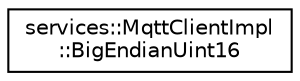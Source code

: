 digraph "Graphical Class Hierarchy"
{
 // INTERACTIVE_SVG=YES
  edge [fontname="Helvetica",fontsize="10",labelfontname="Helvetica",labelfontsize="10"];
  node [fontname="Helvetica",fontsize="10",shape=record];
  rankdir="LR";
  Node0 [label="services::MqttClientImpl\l::BigEndianUint16",height=0.2,width=0.4,color="black", fillcolor="white", style="filled",URL="$d1/d26/structservices_1_1_mqtt_client_impl_1_1_big_endian_uint16.html"];
}
